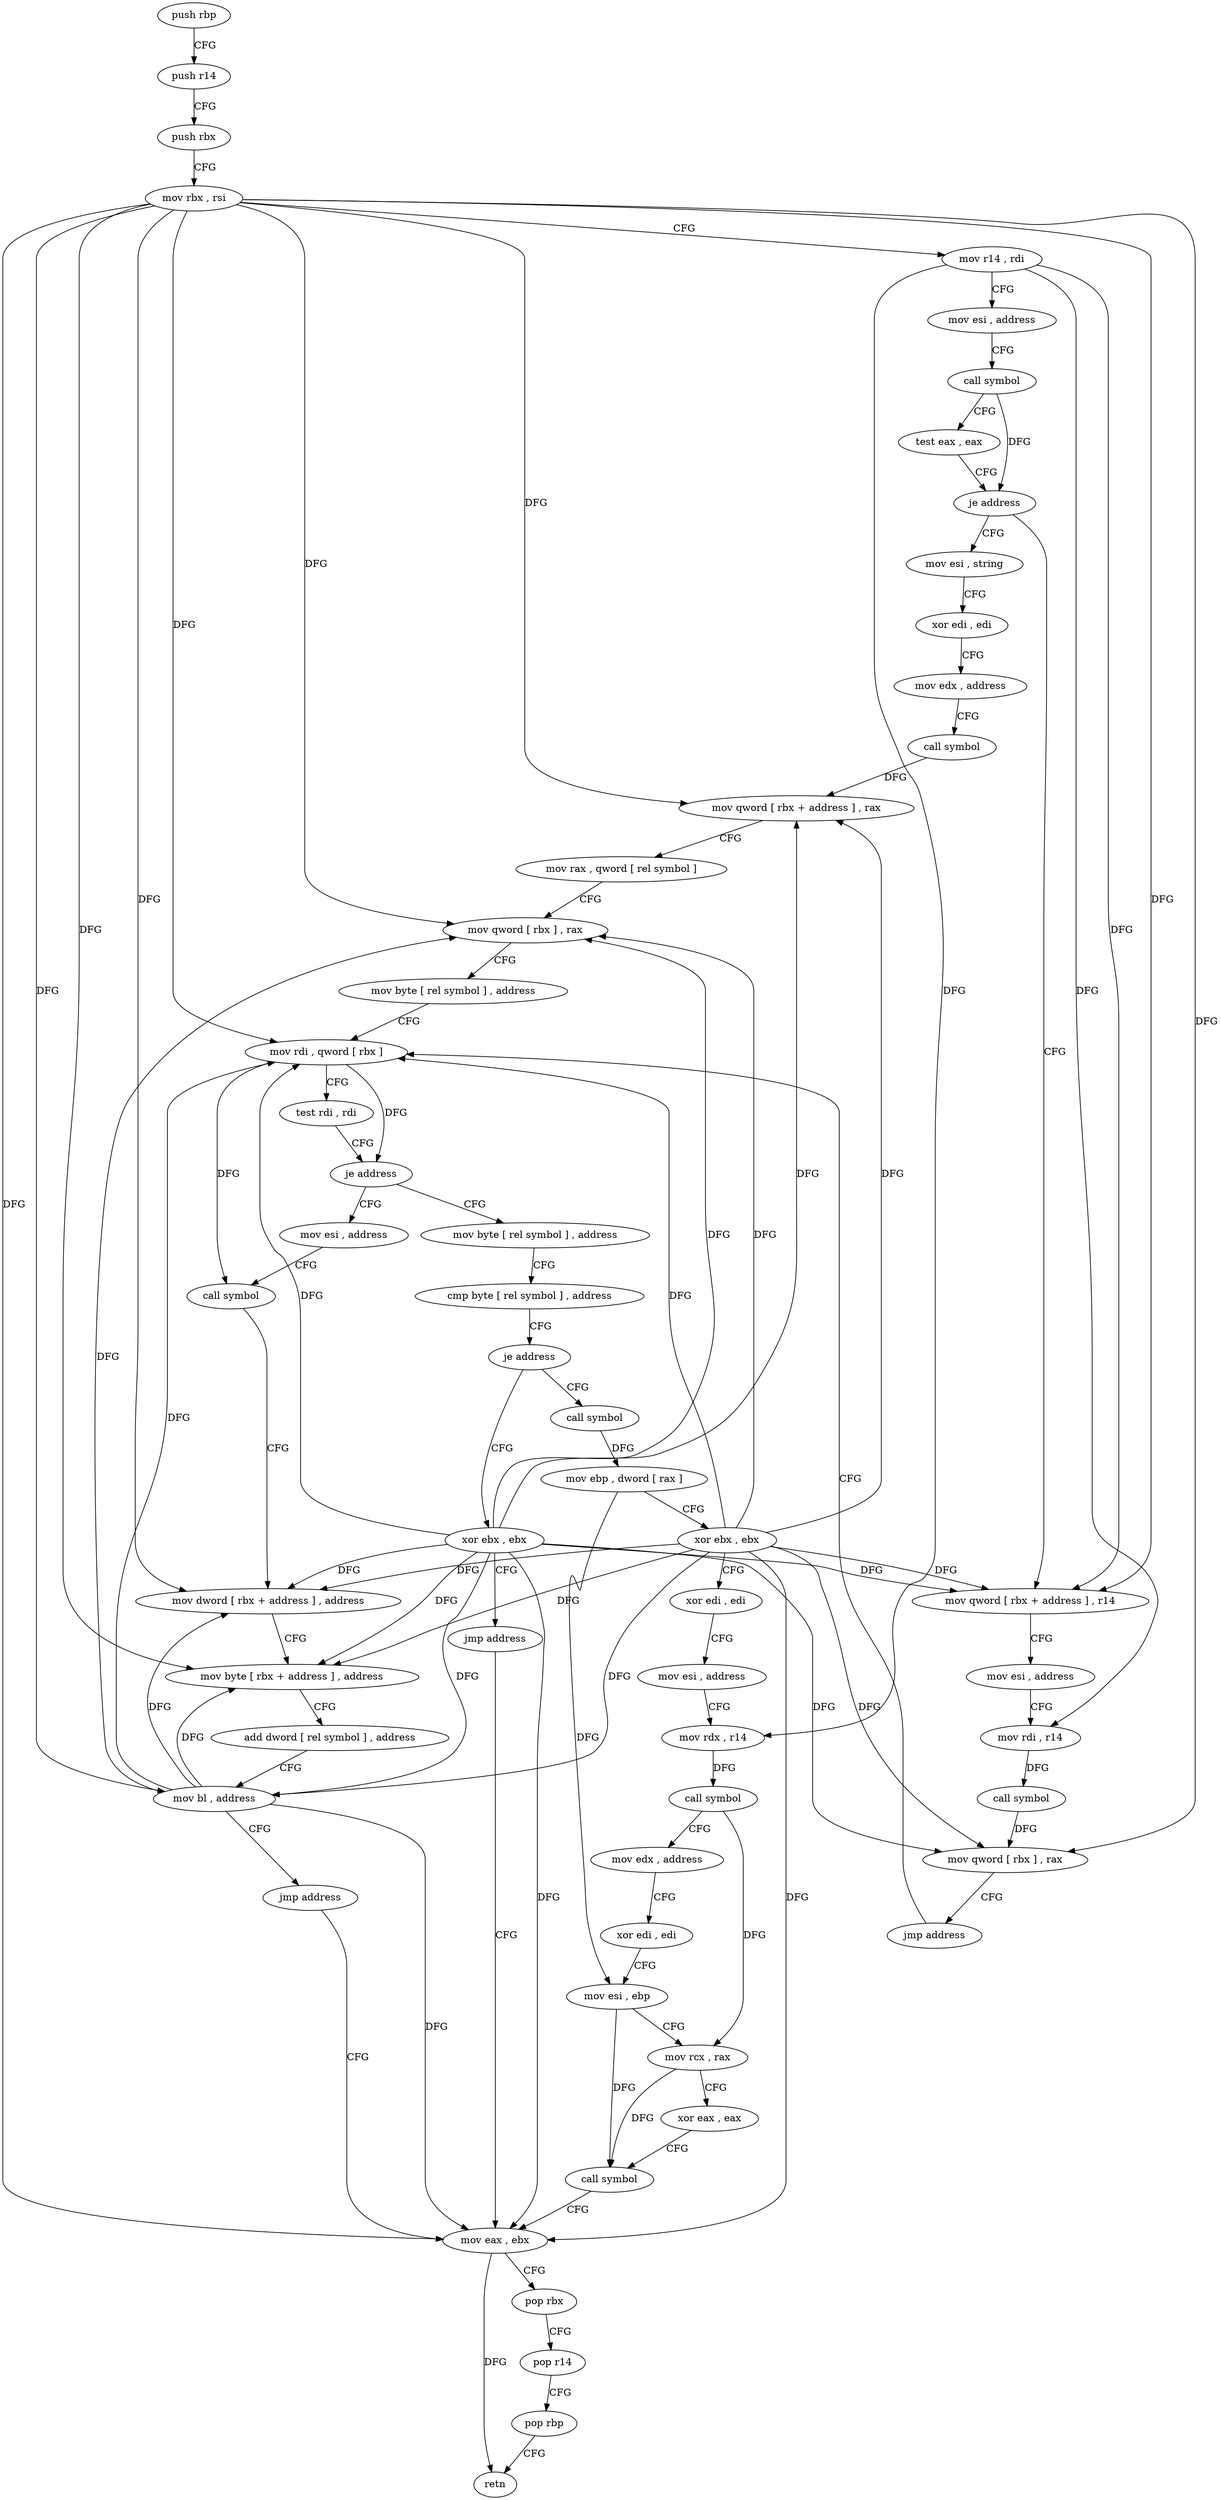 digraph "func" {
"4208320" [label = "push rbp" ]
"4208321" [label = "push r14" ]
"4208323" [label = "push rbx" ]
"4208324" [label = "mov rbx , rsi" ]
"4208327" [label = "mov r14 , rdi" ]
"4208330" [label = "mov esi , address" ]
"4208335" [label = "call symbol" ]
"4208340" [label = "test eax , eax" ]
"4208342" [label = "je address" ]
"4208366" [label = "mov esi , string" ]
"4208344" [label = "mov qword [ rbx + address ] , r14" ]
"4208371" [label = "xor edi , edi" ]
"4208373" [label = "mov edx , address" ]
"4208378" [label = "call symbol" ]
"4208383" [label = "mov qword [ rbx + address ] , rax" ]
"4208387" [label = "mov rax , qword [ rel symbol ]" ]
"4208394" [label = "mov qword [ rbx ] , rax" ]
"4208397" [label = "mov byte [ rel symbol ] , address" ]
"4208404" [label = "mov rdi , qword [ rbx ]" ]
"4208348" [label = "mov esi , address" ]
"4208353" [label = "mov rdi , r14" ]
"4208356" [label = "call symbol" ]
"4208361" [label = "mov qword [ rbx ] , rax" ]
"4208364" [label = "jmp address" ]
"4208444" [label = "mov byte [ rel symbol ] , address" ]
"4208451" [label = "cmp byte [ rel symbol ] , address" ]
"4208458" [label = "je address" ]
"4208464" [label = "call symbol" ]
"4208460" [label = "xor ebx , ebx" ]
"4208412" [label = "mov esi , address" ]
"4208417" [label = "call symbol" ]
"4208422" [label = "mov dword [ rbx + address ] , address" ]
"4208429" [label = "mov byte [ rbx + address ] , address" ]
"4208433" [label = "add dword [ rel symbol ] , address" ]
"4208440" [label = "mov bl , address" ]
"4208442" [label = "jmp address" ]
"4208507" [label = "mov eax , ebx" ]
"4208407" [label = "test rdi , rdi" ]
"4208410" [label = "je address" ]
"4208469" [label = "mov ebp , dword [ rax ]" ]
"4208471" [label = "xor ebx , ebx" ]
"4208473" [label = "xor edi , edi" ]
"4208475" [label = "mov esi , address" ]
"4208480" [label = "mov rdx , r14" ]
"4208483" [label = "call symbol" ]
"4208488" [label = "mov edx , address" ]
"4208493" [label = "xor edi , edi" ]
"4208495" [label = "mov esi , ebp" ]
"4208497" [label = "mov rcx , rax" ]
"4208500" [label = "xor eax , eax" ]
"4208502" [label = "call symbol" ]
"4208462" [label = "jmp address" ]
"4208509" [label = "pop rbx" ]
"4208510" [label = "pop r14" ]
"4208512" [label = "pop rbp" ]
"4208513" [label = "retn" ]
"4208320" -> "4208321" [ label = "CFG" ]
"4208321" -> "4208323" [ label = "CFG" ]
"4208323" -> "4208324" [ label = "CFG" ]
"4208324" -> "4208327" [ label = "CFG" ]
"4208324" -> "4208383" [ label = "DFG" ]
"4208324" -> "4208394" [ label = "DFG" ]
"4208324" -> "4208344" [ label = "DFG" ]
"4208324" -> "4208361" [ label = "DFG" ]
"4208324" -> "4208404" [ label = "DFG" ]
"4208324" -> "4208422" [ label = "DFG" ]
"4208324" -> "4208429" [ label = "DFG" ]
"4208324" -> "4208440" [ label = "DFG" ]
"4208324" -> "4208507" [ label = "DFG" ]
"4208327" -> "4208330" [ label = "CFG" ]
"4208327" -> "4208344" [ label = "DFG" ]
"4208327" -> "4208353" [ label = "DFG" ]
"4208327" -> "4208480" [ label = "DFG" ]
"4208330" -> "4208335" [ label = "CFG" ]
"4208335" -> "4208340" [ label = "CFG" ]
"4208335" -> "4208342" [ label = "DFG" ]
"4208340" -> "4208342" [ label = "CFG" ]
"4208342" -> "4208366" [ label = "CFG" ]
"4208342" -> "4208344" [ label = "CFG" ]
"4208366" -> "4208371" [ label = "CFG" ]
"4208344" -> "4208348" [ label = "CFG" ]
"4208371" -> "4208373" [ label = "CFG" ]
"4208373" -> "4208378" [ label = "CFG" ]
"4208378" -> "4208383" [ label = "DFG" ]
"4208383" -> "4208387" [ label = "CFG" ]
"4208387" -> "4208394" [ label = "CFG" ]
"4208394" -> "4208397" [ label = "CFG" ]
"4208397" -> "4208404" [ label = "CFG" ]
"4208404" -> "4208407" [ label = "CFG" ]
"4208404" -> "4208410" [ label = "DFG" ]
"4208404" -> "4208417" [ label = "DFG" ]
"4208348" -> "4208353" [ label = "CFG" ]
"4208353" -> "4208356" [ label = "DFG" ]
"4208356" -> "4208361" [ label = "DFG" ]
"4208361" -> "4208364" [ label = "CFG" ]
"4208364" -> "4208404" [ label = "CFG" ]
"4208444" -> "4208451" [ label = "CFG" ]
"4208451" -> "4208458" [ label = "CFG" ]
"4208458" -> "4208464" [ label = "CFG" ]
"4208458" -> "4208460" [ label = "CFG" ]
"4208464" -> "4208469" [ label = "DFG" ]
"4208460" -> "4208462" [ label = "CFG" ]
"4208460" -> "4208394" [ label = "DFG" ]
"4208460" -> "4208404" [ label = "DFG" ]
"4208460" -> "4208422" [ label = "DFG" ]
"4208460" -> "4208429" [ label = "DFG" ]
"4208460" -> "4208440" [ label = "DFG" ]
"4208460" -> "4208383" [ label = "DFG" ]
"4208460" -> "4208344" [ label = "DFG" ]
"4208460" -> "4208361" [ label = "DFG" ]
"4208460" -> "4208507" [ label = "DFG" ]
"4208412" -> "4208417" [ label = "CFG" ]
"4208417" -> "4208422" [ label = "CFG" ]
"4208422" -> "4208429" [ label = "CFG" ]
"4208429" -> "4208433" [ label = "CFG" ]
"4208433" -> "4208440" [ label = "CFG" ]
"4208440" -> "4208442" [ label = "CFG" ]
"4208440" -> "4208394" [ label = "DFG" ]
"4208440" -> "4208404" [ label = "DFG" ]
"4208440" -> "4208422" [ label = "DFG" ]
"4208440" -> "4208429" [ label = "DFG" ]
"4208440" -> "4208507" [ label = "DFG" ]
"4208442" -> "4208507" [ label = "CFG" ]
"4208507" -> "4208509" [ label = "CFG" ]
"4208507" -> "4208513" [ label = "DFG" ]
"4208407" -> "4208410" [ label = "CFG" ]
"4208410" -> "4208444" [ label = "CFG" ]
"4208410" -> "4208412" [ label = "CFG" ]
"4208469" -> "4208471" [ label = "CFG" ]
"4208469" -> "4208495" [ label = "DFG" ]
"4208471" -> "4208473" [ label = "CFG" ]
"4208471" -> "4208394" [ label = "DFG" ]
"4208471" -> "4208404" [ label = "DFG" ]
"4208471" -> "4208422" [ label = "DFG" ]
"4208471" -> "4208429" [ label = "DFG" ]
"4208471" -> "4208440" [ label = "DFG" ]
"4208471" -> "4208383" [ label = "DFG" ]
"4208471" -> "4208344" [ label = "DFG" ]
"4208471" -> "4208361" [ label = "DFG" ]
"4208471" -> "4208507" [ label = "DFG" ]
"4208473" -> "4208475" [ label = "CFG" ]
"4208475" -> "4208480" [ label = "CFG" ]
"4208480" -> "4208483" [ label = "DFG" ]
"4208483" -> "4208488" [ label = "CFG" ]
"4208483" -> "4208497" [ label = "DFG" ]
"4208488" -> "4208493" [ label = "CFG" ]
"4208493" -> "4208495" [ label = "CFG" ]
"4208495" -> "4208497" [ label = "CFG" ]
"4208495" -> "4208502" [ label = "DFG" ]
"4208497" -> "4208500" [ label = "CFG" ]
"4208497" -> "4208502" [ label = "DFG" ]
"4208500" -> "4208502" [ label = "CFG" ]
"4208502" -> "4208507" [ label = "CFG" ]
"4208462" -> "4208507" [ label = "CFG" ]
"4208509" -> "4208510" [ label = "CFG" ]
"4208510" -> "4208512" [ label = "CFG" ]
"4208512" -> "4208513" [ label = "CFG" ]
}
